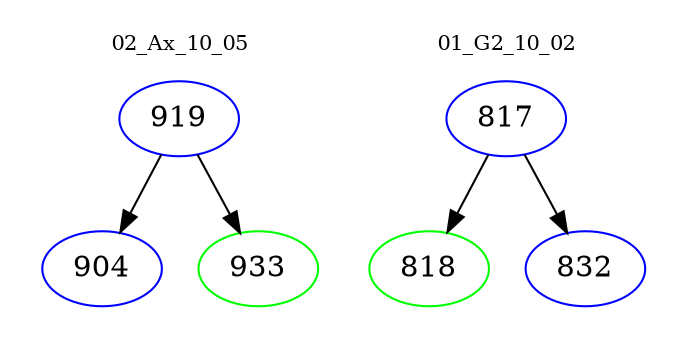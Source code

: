 digraph{
subgraph cluster_0 {
color = white
label = "02_Ax_10_05";
fontsize=10;
T0_919 [label="919", color="blue"]
T0_919 -> T0_904 [color="black"]
T0_904 [label="904", color="blue"]
T0_919 -> T0_933 [color="black"]
T0_933 [label="933", color="green"]
}
subgraph cluster_1 {
color = white
label = "01_G2_10_02";
fontsize=10;
T1_817 [label="817", color="blue"]
T1_817 -> T1_818 [color="black"]
T1_818 [label="818", color="green"]
T1_817 -> T1_832 [color="black"]
T1_832 [label="832", color="blue"]
}
}
